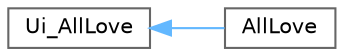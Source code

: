 digraph "类继承关系图"
{
 // LATEX_PDF_SIZE
  bgcolor="transparent";
  edge [fontname=Helvetica,fontsize=10,labelfontname=Helvetica,labelfontsize=10];
  node [fontname=Helvetica,fontsize=10,shape=box,height=0.2,width=0.4];
  rankdir="LR";
  Node0 [id="Node000000",label="Ui_AllLove",height=0.2,width=0.4,color="grey40", fillcolor="white", style="filled",URL="$class_ui___all_love.html",tooltip=" "];
  Node0 -> Node1 [id="edge467_Node000000_Node000001",dir="back",color="steelblue1",style="solid",tooltip=" "];
  Node1 [id="Node000001",label="AllLove",height=0.2,width=0.4,color="grey40", fillcolor="white", style="filled",URL="$class_ui_1_1_all_love.html",tooltip=" "];
}
